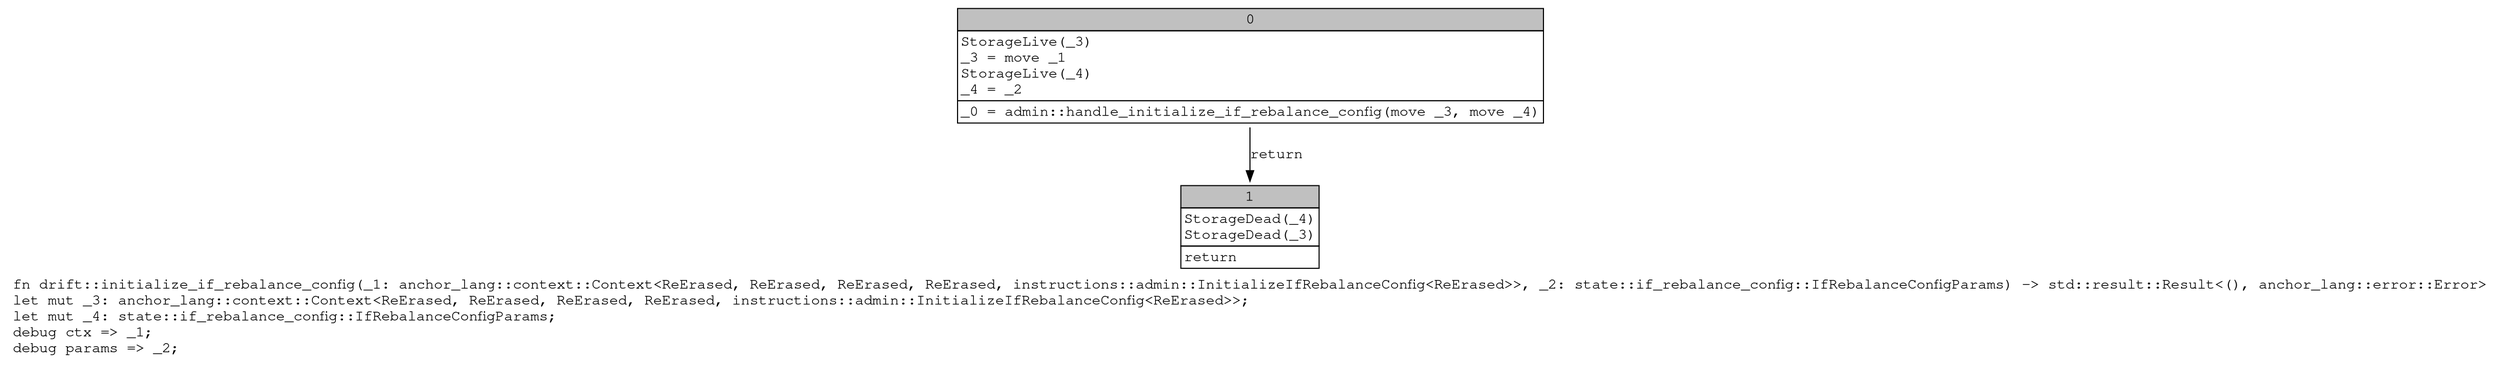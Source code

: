 digraph Mir_0_20139 {
    graph [fontname="Courier, monospace"];
    node [fontname="Courier, monospace"];
    edge [fontname="Courier, monospace"];
    label=<fn drift::initialize_if_rebalance_config(_1: anchor_lang::context::Context&lt;ReErased, ReErased, ReErased, ReErased, instructions::admin::InitializeIfRebalanceConfig&lt;ReErased&gt;&gt;, _2: state::if_rebalance_config::IfRebalanceConfigParams) -&gt; std::result::Result&lt;(), anchor_lang::error::Error&gt;<br align="left"/>let mut _3: anchor_lang::context::Context&lt;ReErased, ReErased, ReErased, ReErased, instructions::admin::InitializeIfRebalanceConfig&lt;ReErased&gt;&gt;;<br align="left"/>let mut _4: state::if_rebalance_config::IfRebalanceConfigParams;<br align="left"/>debug ctx =&gt; _1;<br align="left"/>debug params =&gt; _2;<br align="left"/>>;
    bb0__0_20139 [shape="none", label=<<table border="0" cellborder="1" cellspacing="0"><tr><td bgcolor="gray" align="center" colspan="1">0</td></tr><tr><td align="left" balign="left">StorageLive(_3)<br/>_3 = move _1<br/>StorageLive(_4)<br/>_4 = _2<br/></td></tr><tr><td align="left">_0 = admin::handle_initialize_if_rebalance_config(move _3, move _4)</td></tr></table>>];
    bb1__0_20139 [shape="none", label=<<table border="0" cellborder="1" cellspacing="0"><tr><td bgcolor="gray" align="center" colspan="1">1</td></tr><tr><td align="left" balign="left">StorageDead(_4)<br/>StorageDead(_3)<br/></td></tr><tr><td align="left">return</td></tr></table>>];
    bb0__0_20139 -> bb1__0_20139 [label="return"];
}

